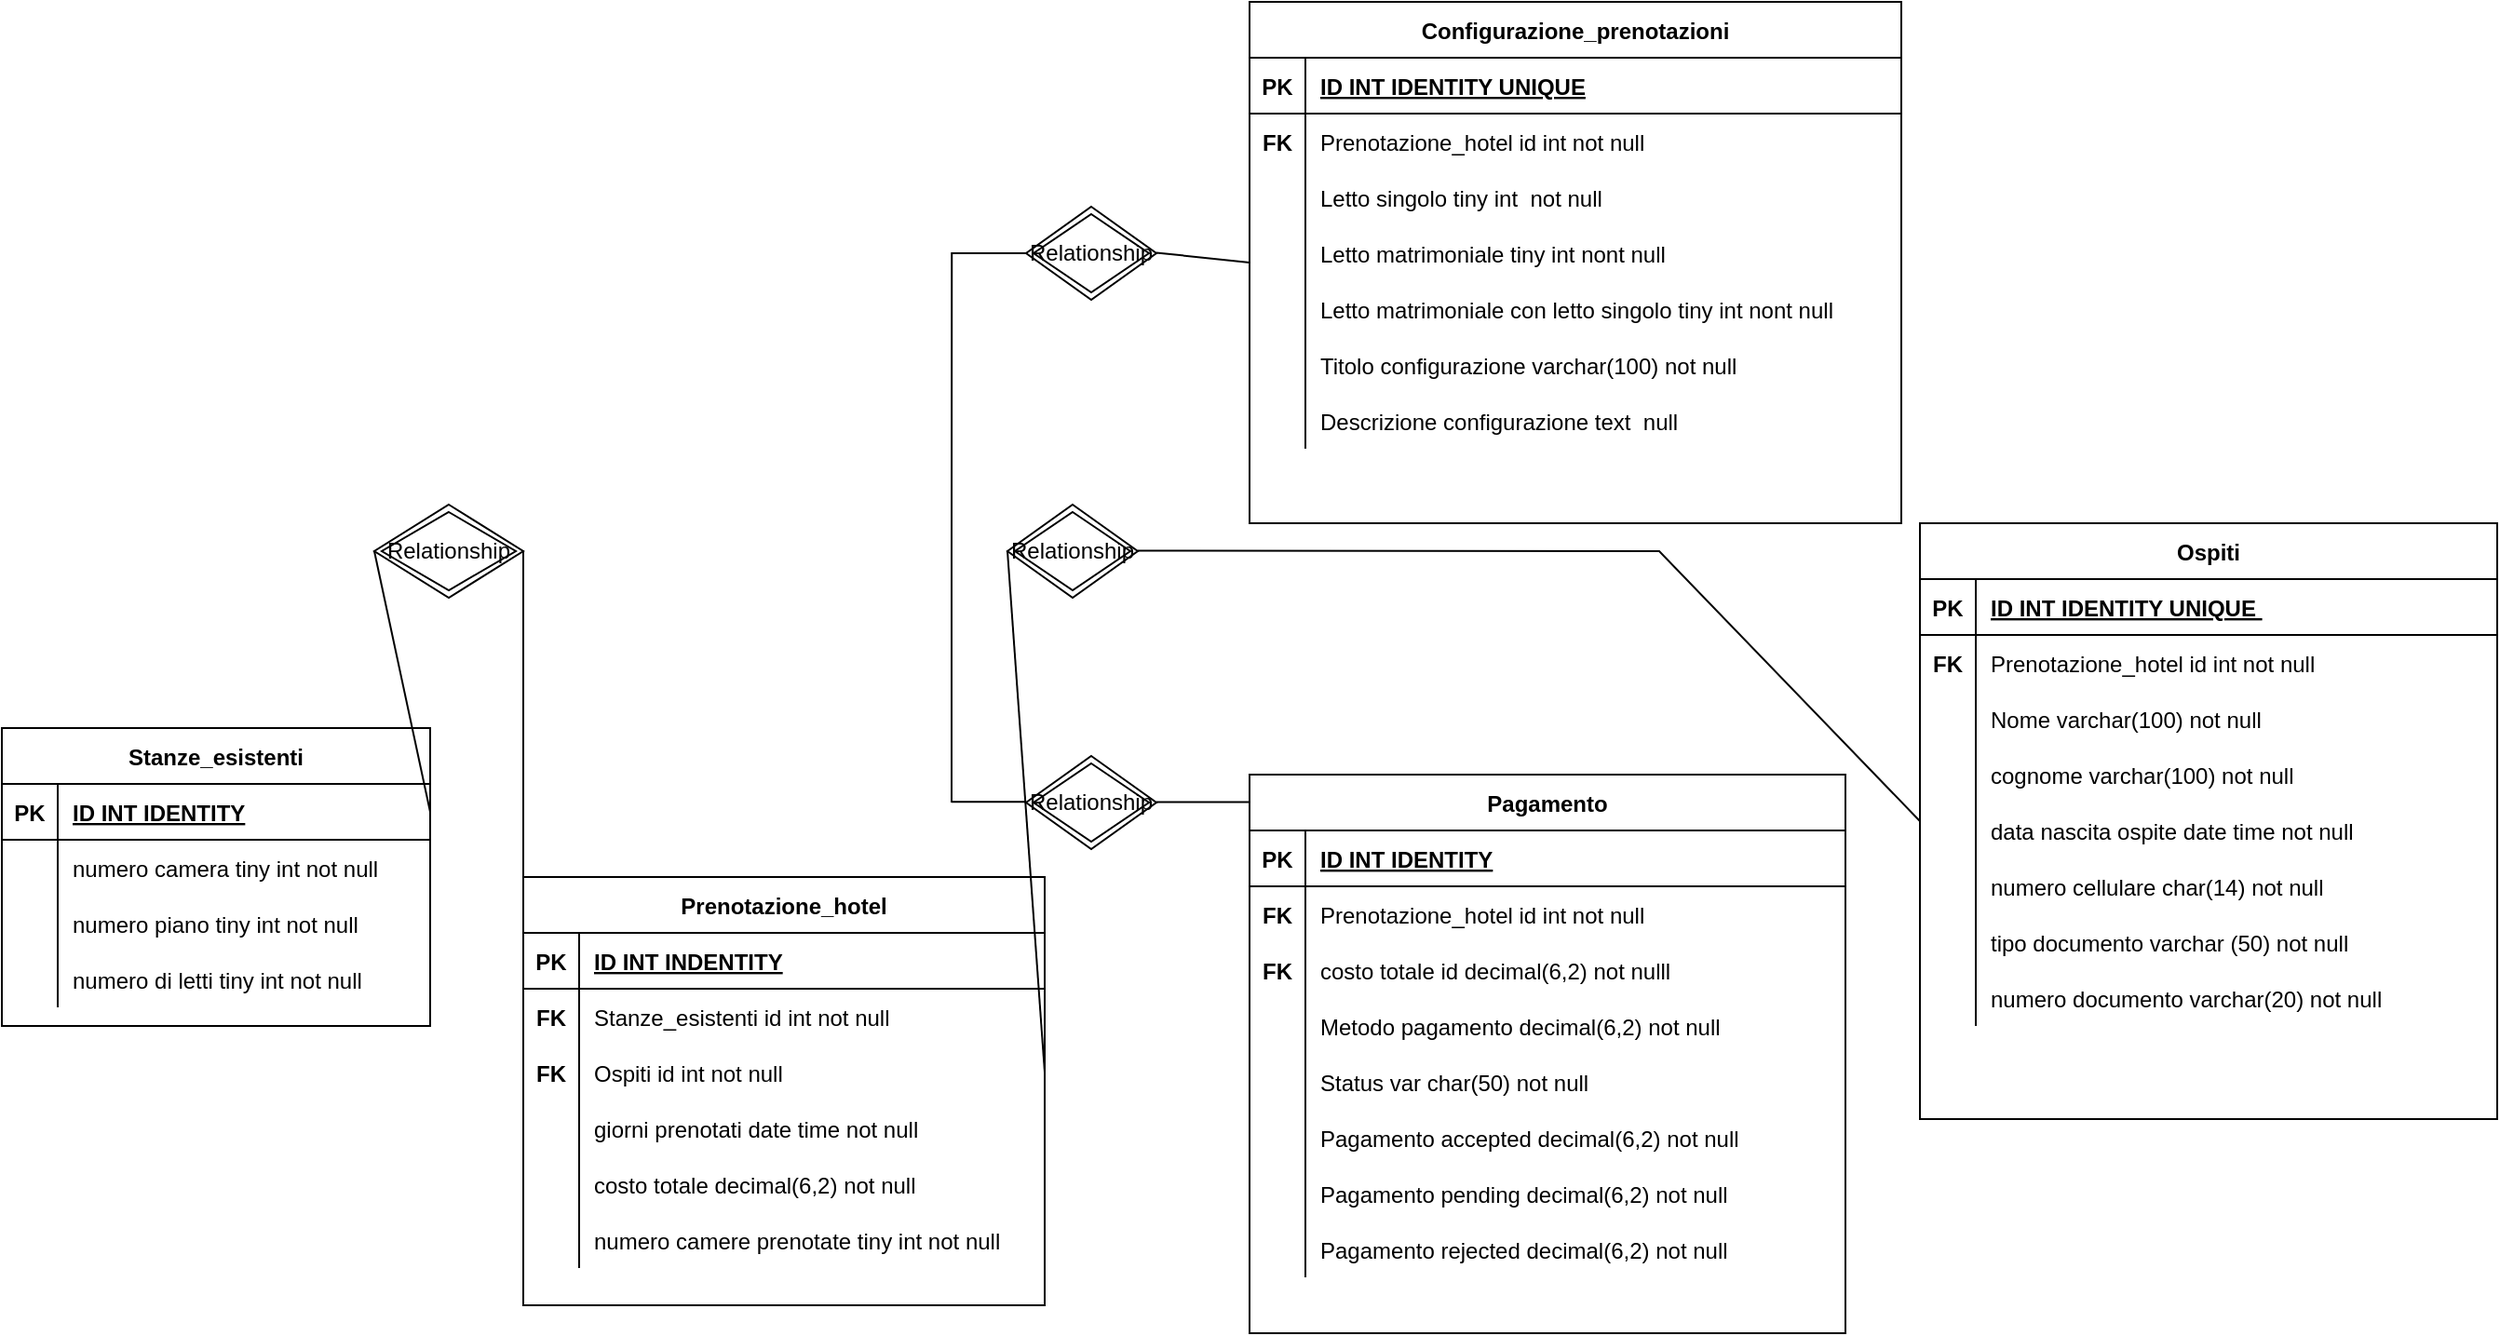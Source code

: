 <mxfile version="18.0.0" type="device"><diagram id="dWsh_8msx95i82hZpB1V" name="Page-1"><mxGraphModel dx="3702" dy="726" grid="1" gridSize="10" guides="1" tooltips="1" connect="1" arrows="1" fold="1" page="1" pageScale="1" pageWidth="827" pageHeight="1169" math="0" shadow="0"><root><mxCell id="0"/><mxCell id="1" parent="0"/><mxCell id="PkyejeRat0zZ72e1wqEA-14" value="Stanze_esistenti" style="shape=table;startSize=30;container=1;collapsible=1;childLayout=tableLayout;fixedRows=1;rowLines=0;fontStyle=1;align=center;resizeLast=1;" vertex="1" parent="1"><mxGeometry x="-1670" y="520" width="230" height="160" as="geometry"><mxRectangle x="-1640" y="410" width="130" height="30" as="alternateBounds"/></mxGeometry></mxCell><mxCell id="PkyejeRat0zZ72e1wqEA-15" value="" style="shape=tableRow;horizontal=0;startSize=0;swimlaneHead=0;swimlaneBody=0;fillColor=none;collapsible=0;dropTarget=0;points=[[0,0.5],[1,0.5]];portConstraint=eastwest;top=0;left=0;right=0;bottom=1;" vertex="1" parent="PkyejeRat0zZ72e1wqEA-14"><mxGeometry y="30" width="230" height="30" as="geometry"/></mxCell><mxCell id="PkyejeRat0zZ72e1wqEA-16" value="PK" style="shape=partialRectangle;connectable=0;fillColor=none;top=0;left=0;bottom=0;right=0;fontStyle=1;overflow=hidden;" vertex="1" parent="PkyejeRat0zZ72e1wqEA-15"><mxGeometry width="30" height="30" as="geometry"><mxRectangle width="30" height="30" as="alternateBounds"/></mxGeometry></mxCell><mxCell id="PkyejeRat0zZ72e1wqEA-17" value="ID INT IDENTITY" style="shape=partialRectangle;connectable=0;fillColor=none;top=0;left=0;bottom=0;right=0;align=left;spacingLeft=6;fontStyle=5;overflow=hidden;" vertex="1" parent="PkyejeRat0zZ72e1wqEA-15"><mxGeometry x="30" width="200" height="30" as="geometry"><mxRectangle width="200" height="30" as="alternateBounds"/></mxGeometry></mxCell><mxCell id="PkyejeRat0zZ72e1wqEA-18" value="" style="shape=tableRow;horizontal=0;startSize=0;swimlaneHead=0;swimlaneBody=0;fillColor=none;collapsible=0;dropTarget=0;points=[[0,0.5],[1,0.5]];portConstraint=eastwest;top=0;left=0;right=0;bottom=0;" vertex="1" parent="PkyejeRat0zZ72e1wqEA-14"><mxGeometry y="60" width="230" height="30" as="geometry"/></mxCell><mxCell id="PkyejeRat0zZ72e1wqEA-19" value="" style="shape=partialRectangle;connectable=0;fillColor=none;top=0;left=0;bottom=0;right=0;editable=1;overflow=hidden;" vertex="1" parent="PkyejeRat0zZ72e1wqEA-18"><mxGeometry width="30" height="30" as="geometry"><mxRectangle width="30" height="30" as="alternateBounds"/></mxGeometry></mxCell><mxCell id="PkyejeRat0zZ72e1wqEA-20" value="numero camera tiny int not null" style="shape=partialRectangle;connectable=0;fillColor=none;top=0;left=0;bottom=0;right=0;align=left;spacingLeft=6;overflow=hidden;" vertex="1" parent="PkyejeRat0zZ72e1wqEA-18"><mxGeometry x="30" width="200" height="30" as="geometry"><mxRectangle width="200" height="30" as="alternateBounds"/></mxGeometry></mxCell><mxCell id="PkyejeRat0zZ72e1wqEA-21" value="" style="shape=tableRow;horizontal=0;startSize=0;swimlaneHead=0;swimlaneBody=0;fillColor=none;collapsible=0;dropTarget=0;points=[[0,0.5],[1,0.5]];portConstraint=eastwest;top=0;left=0;right=0;bottom=0;" vertex="1" parent="PkyejeRat0zZ72e1wqEA-14"><mxGeometry y="90" width="230" height="30" as="geometry"/></mxCell><mxCell id="PkyejeRat0zZ72e1wqEA-22" value="" style="shape=partialRectangle;connectable=0;fillColor=none;top=0;left=0;bottom=0;right=0;editable=1;overflow=hidden;" vertex="1" parent="PkyejeRat0zZ72e1wqEA-21"><mxGeometry width="30" height="30" as="geometry"><mxRectangle width="30" height="30" as="alternateBounds"/></mxGeometry></mxCell><mxCell id="PkyejeRat0zZ72e1wqEA-23" value="numero piano tiny int not null" style="shape=partialRectangle;connectable=0;fillColor=none;top=0;left=0;bottom=0;right=0;align=left;spacingLeft=6;overflow=hidden;" vertex="1" parent="PkyejeRat0zZ72e1wqEA-21"><mxGeometry x="30" width="200" height="30" as="geometry"><mxRectangle width="200" height="30" as="alternateBounds"/></mxGeometry></mxCell><mxCell id="PkyejeRat0zZ72e1wqEA-24" value="" style="shape=tableRow;horizontal=0;startSize=0;swimlaneHead=0;swimlaneBody=0;fillColor=none;collapsible=0;dropTarget=0;points=[[0,0.5],[1,0.5]];portConstraint=eastwest;top=0;left=0;right=0;bottom=0;" vertex="1" parent="PkyejeRat0zZ72e1wqEA-14"><mxGeometry y="120" width="230" height="30" as="geometry"/></mxCell><mxCell id="PkyejeRat0zZ72e1wqEA-25" value="" style="shape=partialRectangle;connectable=0;fillColor=none;top=0;left=0;bottom=0;right=0;editable=1;overflow=hidden;" vertex="1" parent="PkyejeRat0zZ72e1wqEA-24"><mxGeometry width="30" height="30" as="geometry"><mxRectangle width="30" height="30" as="alternateBounds"/></mxGeometry></mxCell><mxCell id="PkyejeRat0zZ72e1wqEA-26" value="numero di letti tiny int not null" style="shape=partialRectangle;connectable=0;fillColor=none;top=0;left=0;bottom=0;right=0;align=left;spacingLeft=6;overflow=hidden;" vertex="1" parent="PkyejeRat0zZ72e1wqEA-24"><mxGeometry x="30" width="200" height="30" as="geometry"><mxRectangle width="200" height="30" as="alternateBounds"/></mxGeometry></mxCell><mxCell id="PkyejeRat0zZ72e1wqEA-27" value="Prenotazione_hotel" style="shape=table;startSize=30;container=1;collapsible=1;childLayout=tableLayout;fixedRows=1;rowLines=0;fontStyle=1;align=center;resizeLast=1;" vertex="1" parent="1"><mxGeometry x="-1390" y="600" width="280" height="230" as="geometry"><mxRectangle x="-1390" y="600" width="140" height="30" as="alternateBounds"/></mxGeometry></mxCell><mxCell id="PkyejeRat0zZ72e1wqEA-28" value="" style="shape=tableRow;horizontal=0;startSize=0;swimlaneHead=0;swimlaneBody=0;fillColor=none;collapsible=0;dropTarget=0;points=[[0,0.5],[1,0.5]];portConstraint=eastwest;top=0;left=0;right=0;bottom=1;" vertex="1" parent="PkyejeRat0zZ72e1wqEA-27"><mxGeometry y="30" width="280" height="30" as="geometry"/></mxCell><mxCell id="PkyejeRat0zZ72e1wqEA-29" value="PK" style="shape=partialRectangle;connectable=0;fillColor=none;top=0;left=0;bottom=0;right=0;fontStyle=1;overflow=hidden;" vertex="1" parent="PkyejeRat0zZ72e1wqEA-28"><mxGeometry width="30" height="30" as="geometry"><mxRectangle width="30" height="30" as="alternateBounds"/></mxGeometry></mxCell><mxCell id="PkyejeRat0zZ72e1wqEA-30" value="ID INT INDENTITY" style="shape=partialRectangle;connectable=0;fillColor=none;top=0;left=0;bottom=0;right=0;align=left;spacingLeft=6;fontStyle=5;overflow=hidden;" vertex="1" parent="PkyejeRat0zZ72e1wqEA-28"><mxGeometry x="30" width="250" height="30" as="geometry"><mxRectangle width="250" height="30" as="alternateBounds"/></mxGeometry></mxCell><mxCell id="PkyejeRat0zZ72e1wqEA-31" value="" style="shape=tableRow;horizontal=0;startSize=0;swimlaneHead=0;swimlaneBody=0;fillColor=none;collapsible=0;dropTarget=0;points=[[0,0.5],[1,0.5]];portConstraint=eastwest;top=0;left=0;right=0;bottom=0;" vertex="1" parent="PkyejeRat0zZ72e1wqEA-27"><mxGeometry y="60" width="280" height="30" as="geometry"/></mxCell><mxCell id="PkyejeRat0zZ72e1wqEA-32" value="FK" style="shape=partialRectangle;connectable=0;fillColor=none;top=0;left=0;bottom=0;right=0;editable=1;overflow=hidden;fontStyle=1" vertex="1" parent="PkyejeRat0zZ72e1wqEA-31"><mxGeometry width="30" height="30" as="geometry"><mxRectangle width="30" height="30" as="alternateBounds"/></mxGeometry></mxCell><mxCell id="PkyejeRat0zZ72e1wqEA-33" value="Stanze_esistenti id int not null" style="shape=partialRectangle;connectable=0;fillColor=none;top=0;left=0;bottom=0;right=0;align=left;spacingLeft=6;overflow=hidden;" vertex="1" parent="PkyejeRat0zZ72e1wqEA-31"><mxGeometry x="30" width="250" height="30" as="geometry"><mxRectangle width="250" height="30" as="alternateBounds"/></mxGeometry></mxCell><mxCell id="PkyejeRat0zZ72e1wqEA-34" value="" style="shape=tableRow;horizontal=0;startSize=0;swimlaneHead=0;swimlaneBody=0;fillColor=none;collapsible=0;dropTarget=0;points=[[0,0.5],[1,0.5]];portConstraint=eastwest;top=0;left=0;right=0;bottom=0;" vertex="1" parent="PkyejeRat0zZ72e1wqEA-27"><mxGeometry y="90" width="280" height="30" as="geometry"/></mxCell><mxCell id="PkyejeRat0zZ72e1wqEA-35" value="FK" style="shape=partialRectangle;connectable=0;fillColor=none;top=0;left=0;bottom=0;right=0;editable=1;overflow=hidden;fontStyle=1" vertex="1" parent="PkyejeRat0zZ72e1wqEA-34"><mxGeometry width="30" height="30" as="geometry"><mxRectangle width="30" height="30" as="alternateBounds"/></mxGeometry></mxCell><mxCell id="PkyejeRat0zZ72e1wqEA-36" value="Ospiti id int not null" style="shape=partialRectangle;connectable=0;fillColor=none;top=0;left=0;bottom=0;right=0;align=left;spacingLeft=6;overflow=hidden;" vertex="1" parent="PkyejeRat0zZ72e1wqEA-34"><mxGeometry x="30" width="250" height="30" as="geometry"><mxRectangle width="250" height="30" as="alternateBounds"/></mxGeometry></mxCell><mxCell id="PkyejeRat0zZ72e1wqEA-37" value="" style="shape=tableRow;horizontal=0;startSize=0;swimlaneHead=0;swimlaneBody=0;fillColor=none;collapsible=0;dropTarget=0;points=[[0,0.5],[1,0.5]];portConstraint=eastwest;top=0;left=0;right=0;bottom=0;" vertex="1" parent="PkyejeRat0zZ72e1wqEA-27"><mxGeometry y="120" width="280" height="30" as="geometry"/></mxCell><mxCell id="PkyejeRat0zZ72e1wqEA-38" value="" style="shape=partialRectangle;connectable=0;fillColor=none;top=0;left=0;bottom=0;right=0;editable=1;overflow=hidden;" vertex="1" parent="PkyejeRat0zZ72e1wqEA-37"><mxGeometry width="30" height="30" as="geometry"><mxRectangle width="30" height="30" as="alternateBounds"/></mxGeometry></mxCell><mxCell id="PkyejeRat0zZ72e1wqEA-39" value="giorni prenotati date time not null " style="shape=partialRectangle;connectable=0;fillColor=none;top=0;left=0;bottom=0;right=0;align=left;spacingLeft=6;overflow=hidden;" vertex="1" parent="PkyejeRat0zZ72e1wqEA-37"><mxGeometry x="30" width="250" height="30" as="geometry"><mxRectangle width="250" height="30" as="alternateBounds"/></mxGeometry></mxCell><mxCell id="PkyejeRat0zZ72e1wqEA-89" value="" style="shape=tableRow;horizontal=0;startSize=0;swimlaneHead=0;swimlaneBody=0;fillColor=none;collapsible=0;dropTarget=0;points=[[0,0.5],[1,0.5]];portConstraint=eastwest;top=0;left=0;right=0;bottom=0;" vertex="1" parent="PkyejeRat0zZ72e1wqEA-27"><mxGeometry y="150" width="280" height="30" as="geometry"/></mxCell><mxCell id="PkyejeRat0zZ72e1wqEA-90" value="" style="shape=partialRectangle;connectable=0;fillColor=none;top=0;left=0;bottom=0;right=0;editable=1;overflow=hidden;" vertex="1" parent="PkyejeRat0zZ72e1wqEA-89"><mxGeometry width="30" height="30" as="geometry"><mxRectangle width="30" height="30" as="alternateBounds"/></mxGeometry></mxCell><mxCell id="PkyejeRat0zZ72e1wqEA-91" value="costo totale decimal(6,2) not null" style="shape=partialRectangle;connectable=0;fillColor=none;top=0;left=0;bottom=0;right=0;align=left;spacingLeft=6;overflow=hidden;" vertex="1" parent="PkyejeRat0zZ72e1wqEA-89"><mxGeometry x="30" width="250" height="30" as="geometry"><mxRectangle width="250" height="30" as="alternateBounds"/></mxGeometry></mxCell><mxCell id="PkyejeRat0zZ72e1wqEA-126" value="" style="shape=tableRow;horizontal=0;startSize=0;swimlaneHead=0;swimlaneBody=0;fillColor=none;collapsible=0;dropTarget=0;points=[[0,0.5],[1,0.5]];portConstraint=eastwest;top=0;left=0;right=0;bottom=0;" vertex="1" parent="PkyejeRat0zZ72e1wqEA-27"><mxGeometry y="180" width="280" height="30" as="geometry"/></mxCell><mxCell id="PkyejeRat0zZ72e1wqEA-127" value="" style="shape=partialRectangle;connectable=0;fillColor=none;top=0;left=0;bottom=0;right=0;editable=1;overflow=hidden;" vertex="1" parent="PkyejeRat0zZ72e1wqEA-126"><mxGeometry width="30" height="30" as="geometry"><mxRectangle width="30" height="30" as="alternateBounds"/></mxGeometry></mxCell><mxCell id="PkyejeRat0zZ72e1wqEA-128" value="numero camere prenotate tiny int not null" style="shape=partialRectangle;connectable=0;fillColor=none;top=0;left=0;bottom=0;right=0;align=left;spacingLeft=6;overflow=hidden;" vertex="1" parent="PkyejeRat0zZ72e1wqEA-126"><mxGeometry x="30" width="250" height="30" as="geometry"><mxRectangle width="250" height="30" as="alternateBounds"/></mxGeometry></mxCell><mxCell id="PkyejeRat0zZ72e1wqEA-62" value="Configurazione_prenotazioni" style="shape=table;startSize=30;container=1;collapsible=1;childLayout=tableLayout;fixedRows=1;rowLines=0;fontStyle=1;align=center;resizeLast=1;" vertex="1" parent="1"><mxGeometry x="-1000" y="130" width="350" height="280" as="geometry"><mxRectangle x="-1000" y="250" width="200" height="30" as="alternateBounds"/></mxGeometry></mxCell><mxCell id="PkyejeRat0zZ72e1wqEA-63" value="" style="shape=tableRow;horizontal=0;startSize=0;swimlaneHead=0;swimlaneBody=0;fillColor=none;collapsible=0;dropTarget=0;points=[[0,0.5],[1,0.5]];portConstraint=eastwest;top=0;left=0;right=0;bottom=1;" vertex="1" parent="PkyejeRat0zZ72e1wqEA-62"><mxGeometry y="30" width="350" height="30" as="geometry"/></mxCell><mxCell id="PkyejeRat0zZ72e1wqEA-64" value="PK" style="shape=partialRectangle;connectable=0;fillColor=none;top=0;left=0;bottom=0;right=0;fontStyle=1;overflow=hidden;" vertex="1" parent="PkyejeRat0zZ72e1wqEA-63"><mxGeometry width="30" height="30" as="geometry"><mxRectangle width="30" height="30" as="alternateBounds"/></mxGeometry></mxCell><mxCell id="PkyejeRat0zZ72e1wqEA-65" value="ID INT IDENTITY UNIQUE" style="shape=partialRectangle;connectable=0;fillColor=none;top=0;left=0;bottom=0;right=0;align=left;spacingLeft=6;fontStyle=5;overflow=hidden;" vertex="1" parent="PkyejeRat0zZ72e1wqEA-63"><mxGeometry x="30" width="320" height="30" as="geometry"><mxRectangle width="320" height="30" as="alternateBounds"/></mxGeometry></mxCell><mxCell id="PkyejeRat0zZ72e1wqEA-66" value="" style="shape=tableRow;horizontal=0;startSize=0;swimlaneHead=0;swimlaneBody=0;fillColor=none;collapsible=0;dropTarget=0;points=[[0,0.5],[1,0.5]];portConstraint=eastwest;top=0;left=0;right=0;bottom=0;" vertex="1" parent="PkyejeRat0zZ72e1wqEA-62"><mxGeometry y="60" width="350" height="30" as="geometry"/></mxCell><mxCell id="PkyejeRat0zZ72e1wqEA-67" value="FK" style="shape=partialRectangle;connectable=0;fillColor=none;top=0;left=0;bottom=0;right=0;editable=1;overflow=hidden;fontStyle=1" vertex="1" parent="PkyejeRat0zZ72e1wqEA-66"><mxGeometry width="30" height="30" as="geometry"><mxRectangle width="30" height="30" as="alternateBounds"/></mxGeometry></mxCell><mxCell id="PkyejeRat0zZ72e1wqEA-68" value="Prenotazione_hotel id int not null" style="shape=partialRectangle;connectable=0;fillColor=none;top=0;left=0;bottom=0;right=0;align=left;spacingLeft=6;overflow=hidden;" vertex="1" parent="PkyejeRat0zZ72e1wqEA-66"><mxGeometry x="30" width="320" height="30" as="geometry"><mxRectangle width="320" height="30" as="alternateBounds"/></mxGeometry></mxCell><mxCell id="PkyejeRat0zZ72e1wqEA-69" value="" style="shape=tableRow;horizontal=0;startSize=0;swimlaneHead=0;swimlaneBody=0;fillColor=none;collapsible=0;dropTarget=0;points=[[0,0.5],[1,0.5]];portConstraint=eastwest;top=0;left=0;right=0;bottom=0;" vertex="1" parent="PkyejeRat0zZ72e1wqEA-62"><mxGeometry y="90" width="350" height="30" as="geometry"/></mxCell><mxCell id="PkyejeRat0zZ72e1wqEA-70" value="" style="shape=partialRectangle;connectable=0;fillColor=none;top=0;left=0;bottom=0;right=0;editable=1;overflow=hidden;" vertex="1" parent="PkyejeRat0zZ72e1wqEA-69"><mxGeometry width="30" height="30" as="geometry"><mxRectangle width="30" height="30" as="alternateBounds"/></mxGeometry></mxCell><mxCell id="PkyejeRat0zZ72e1wqEA-71" value="Letto singolo tiny int  not null" style="shape=partialRectangle;connectable=0;fillColor=none;top=0;left=0;bottom=0;right=0;align=left;spacingLeft=6;overflow=hidden;" vertex="1" parent="PkyejeRat0zZ72e1wqEA-69"><mxGeometry x="30" width="320" height="30" as="geometry"><mxRectangle width="320" height="30" as="alternateBounds"/></mxGeometry></mxCell><mxCell id="PkyejeRat0zZ72e1wqEA-72" value="" style="shape=tableRow;horizontal=0;startSize=0;swimlaneHead=0;swimlaneBody=0;fillColor=none;collapsible=0;dropTarget=0;points=[[0,0.5],[1,0.5]];portConstraint=eastwest;top=0;left=0;right=0;bottom=0;" vertex="1" parent="PkyejeRat0zZ72e1wqEA-62"><mxGeometry y="120" width="350" height="30" as="geometry"/></mxCell><mxCell id="PkyejeRat0zZ72e1wqEA-73" value="" style="shape=partialRectangle;connectable=0;fillColor=none;top=0;left=0;bottom=0;right=0;editable=1;overflow=hidden;" vertex="1" parent="PkyejeRat0zZ72e1wqEA-72"><mxGeometry width="30" height="30" as="geometry"><mxRectangle width="30" height="30" as="alternateBounds"/></mxGeometry></mxCell><mxCell id="PkyejeRat0zZ72e1wqEA-74" value="Letto matrimoniale tiny int nont null" style="shape=partialRectangle;connectable=0;fillColor=none;top=0;left=0;bottom=0;right=0;align=left;spacingLeft=6;overflow=hidden;" vertex="1" parent="PkyejeRat0zZ72e1wqEA-72"><mxGeometry x="30" width="320" height="30" as="geometry"><mxRectangle width="320" height="30" as="alternateBounds"/></mxGeometry></mxCell><mxCell id="PkyejeRat0zZ72e1wqEA-104" value="" style="shape=tableRow;horizontal=0;startSize=0;swimlaneHead=0;swimlaneBody=0;fillColor=none;collapsible=0;dropTarget=0;points=[[0,0.5],[1,0.5]];portConstraint=eastwest;top=0;left=0;right=0;bottom=0;" vertex="1" parent="PkyejeRat0zZ72e1wqEA-62"><mxGeometry y="150" width="350" height="30" as="geometry"/></mxCell><mxCell id="PkyejeRat0zZ72e1wqEA-105" value="" style="shape=partialRectangle;connectable=0;fillColor=none;top=0;left=0;bottom=0;right=0;editable=1;overflow=hidden;" vertex="1" parent="PkyejeRat0zZ72e1wqEA-104"><mxGeometry width="30" height="30" as="geometry"><mxRectangle width="30" height="30" as="alternateBounds"/></mxGeometry></mxCell><mxCell id="PkyejeRat0zZ72e1wqEA-106" value="Letto matrimoniale con letto singolo tiny int nont null" style="shape=partialRectangle;connectable=0;fillColor=none;top=0;left=0;bottom=0;right=0;align=left;spacingLeft=6;overflow=hidden;" vertex="1" parent="PkyejeRat0zZ72e1wqEA-104"><mxGeometry x="30" width="320" height="30" as="geometry"><mxRectangle width="320" height="30" as="alternateBounds"/></mxGeometry></mxCell><mxCell id="PkyejeRat0zZ72e1wqEA-107" value="" style="shape=tableRow;horizontal=0;startSize=0;swimlaneHead=0;swimlaneBody=0;fillColor=none;collapsible=0;dropTarget=0;points=[[0,0.5],[1,0.5]];portConstraint=eastwest;top=0;left=0;right=0;bottom=0;" vertex="1" parent="PkyejeRat0zZ72e1wqEA-62"><mxGeometry y="180" width="350" height="30" as="geometry"/></mxCell><mxCell id="PkyejeRat0zZ72e1wqEA-108" value="" style="shape=partialRectangle;connectable=0;fillColor=none;top=0;left=0;bottom=0;right=0;editable=1;overflow=hidden;" vertex="1" parent="PkyejeRat0zZ72e1wqEA-107"><mxGeometry width="30" height="30" as="geometry"><mxRectangle width="30" height="30" as="alternateBounds"/></mxGeometry></mxCell><mxCell id="PkyejeRat0zZ72e1wqEA-109" value="Titolo configurazione varchar(100) not null" style="shape=partialRectangle;connectable=0;fillColor=none;top=0;left=0;bottom=0;right=0;align=left;spacingLeft=6;overflow=hidden;" vertex="1" parent="PkyejeRat0zZ72e1wqEA-107"><mxGeometry x="30" width="320" height="30" as="geometry"><mxRectangle width="320" height="30" as="alternateBounds"/></mxGeometry></mxCell><mxCell id="PkyejeRat0zZ72e1wqEA-110" value="" style="shape=tableRow;horizontal=0;startSize=0;swimlaneHead=0;swimlaneBody=0;fillColor=none;collapsible=0;dropTarget=0;points=[[0,0.5],[1,0.5]];portConstraint=eastwest;top=0;left=0;right=0;bottom=0;" vertex="1" parent="PkyejeRat0zZ72e1wqEA-62"><mxGeometry y="210" width="350" height="30" as="geometry"/></mxCell><mxCell id="PkyejeRat0zZ72e1wqEA-111" value="" style="shape=partialRectangle;connectable=0;fillColor=none;top=0;left=0;bottom=0;right=0;editable=1;overflow=hidden;" vertex="1" parent="PkyejeRat0zZ72e1wqEA-110"><mxGeometry width="30" height="30" as="geometry"><mxRectangle width="30" height="30" as="alternateBounds"/></mxGeometry></mxCell><mxCell id="PkyejeRat0zZ72e1wqEA-112" value="Descrizione configurazione text  null" style="shape=partialRectangle;connectable=0;fillColor=none;top=0;left=0;bottom=0;right=0;align=left;spacingLeft=6;overflow=hidden;" vertex="1" parent="PkyejeRat0zZ72e1wqEA-110"><mxGeometry x="30" width="320" height="30" as="geometry"><mxRectangle width="320" height="30" as="alternateBounds"/></mxGeometry></mxCell><mxCell id="PkyejeRat0zZ72e1wqEA-75" value="Pagamento" style="shape=table;startSize=30;container=1;collapsible=1;childLayout=tableLayout;fixedRows=1;rowLines=0;fontStyle=1;align=center;resizeLast=1;" vertex="1" parent="1"><mxGeometry x="-1000" y="545" width="320" height="300" as="geometry"><mxRectangle x="-1000" y="545" width="100" height="30" as="alternateBounds"/></mxGeometry></mxCell><mxCell id="PkyejeRat0zZ72e1wqEA-76" value="" style="shape=tableRow;horizontal=0;startSize=0;swimlaneHead=0;swimlaneBody=0;fillColor=none;collapsible=0;dropTarget=0;points=[[0,0.5],[1,0.5]];portConstraint=eastwest;top=0;left=0;right=0;bottom=1;" vertex="1" parent="PkyejeRat0zZ72e1wqEA-75"><mxGeometry y="30" width="320" height="30" as="geometry"/></mxCell><mxCell id="PkyejeRat0zZ72e1wqEA-77" value="PK" style="shape=partialRectangle;connectable=0;fillColor=none;top=0;left=0;bottom=0;right=0;fontStyle=1;overflow=hidden;" vertex="1" parent="PkyejeRat0zZ72e1wqEA-76"><mxGeometry width="30" height="30" as="geometry"><mxRectangle width="30" height="30" as="alternateBounds"/></mxGeometry></mxCell><mxCell id="PkyejeRat0zZ72e1wqEA-78" value="ID INT IDENTITY" style="shape=partialRectangle;connectable=0;fillColor=none;top=0;left=0;bottom=0;right=0;align=left;spacingLeft=6;fontStyle=5;overflow=hidden;" vertex="1" parent="PkyejeRat0zZ72e1wqEA-76"><mxGeometry x="30" width="290" height="30" as="geometry"><mxRectangle width="290" height="30" as="alternateBounds"/></mxGeometry></mxCell><mxCell id="PkyejeRat0zZ72e1wqEA-79" value="" style="shape=tableRow;horizontal=0;startSize=0;swimlaneHead=0;swimlaneBody=0;fillColor=none;collapsible=0;dropTarget=0;points=[[0,0.5],[1,0.5]];portConstraint=eastwest;top=0;left=0;right=0;bottom=0;" vertex="1" parent="PkyejeRat0zZ72e1wqEA-75"><mxGeometry y="60" width="320" height="30" as="geometry"/></mxCell><mxCell id="PkyejeRat0zZ72e1wqEA-80" value="FK" style="shape=partialRectangle;connectable=0;fillColor=none;top=0;left=0;bottom=0;right=0;editable=1;overflow=hidden;fontStyle=1" vertex="1" parent="PkyejeRat0zZ72e1wqEA-79"><mxGeometry width="30" height="30" as="geometry"><mxRectangle width="30" height="30" as="alternateBounds"/></mxGeometry></mxCell><mxCell id="PkyejeRat0zZ72e1wqEA-81" value="Prenotazione_hotel id int not null" style="shape=partialRectangle;connectable=0;fillColor=none;top=0;left=0;bottom=0;right=0;align=left;spacingLeft=6;overflow=hidden;" vertex="1" parent="PkyejeRat0zZ72e1wqEA-79"><mxGeometry x="30" width="290" height="30" as="geometry"><mxRectangle width="290" height="30" as="alternateBounds"/></mxGeometry></mxCell><mxCell id="PkyejeRat0zZ72e1wqEA-85" value="" style="shape=tableRow;horizontal=0;startSize=0;swimlaneHead=0;swimlaneBody=0;fillColor=none;collapsible=0;dropTarget=0;points=[[0,0.5],[1,0.5]];portConstraint=eastwest;top=0;left=0;right=0;bottom=0;" vertex="1" parent="PkyejeRat0zZ72e1wqEA-75"><mxGeometry y="90" width="320" height="30" as="geometry"/></mxCell><mxCell id="PkyejeRat0zZ72e1wqEA-86" value="FK" style="shape=partialRectangle;connectable=0;fillColor=none;top=0;left=0;bottom=0;right=0;editable=1;overflow=hidden;fontStyle=1" vertex="1" parent="PkyejeRat0zZ72e1wqEA-85"><mxGeometry width="30" height="30" as="geometry"><mxRectangle width="30" height="30" as="alternateBounds"/></mxGeometry></mxCell><mxCell id="PkyejeRat0zZ72e1wqEA-87" value="costo totale id decimal(6,2) not nulll " style="shape=partialRectangle;connectable=0;fillColor=none;top=0;left=0;bottom=0;right=0;align=left;spacingLeft=6;overflow=hidden;" vertex="1" parent="PkyejeRat0zZ72e1wqEA-85"><mxGeometry x="30" width="290" height="30" as="geometry"><mxRectangle width="290" height="30" as="alternateBounds"/></mxGeometry></mxCell><mxCell id="PkyejeRat0zZ72e1wqEA-82" value="" style="shape=tableRow;horizontal=0;startSize=0;swimlaneHead=0;swimlaneBody=0;fillColor=none;collapsible=0;dropTarget=0;points=[[0,0.5],[1,0.5]];portConstraint=eastwest;top=0;left=0;right=0;bottom=0;" vertex="1" parent="PkyejeRat0zZ72e1wqEA-75"><mxGeometry y="120" width="320" height="30" as="geometry"/></mxCell><mxCell id="PkyejeRat0zZ72e1wqEA-83" value="" style="shape=partialRectangle;connectable=0;fillColor=none;top=0;left=0;bottom=0;right=0;editable=1;overflow=hidden;" vertex="1" parent="PkyejeRat0zZ72e1wqEA-82"><mxGeometry width="30" height="30" as="geometry"><mxRectangle width="30" height="30" as="alternateBounds"/></mxGeometry></mxCell><mxCell id="PkyejeRat0zZ72e1wqEA-84" value="Metodo pagamento decimal(6,2) not null" style="shape=partialRectangle;connectable=0;fillColor=none;top=0;left=0;bottom=0;right=0;align=left;spacingLeft=6;overflow=hidden;" vertex="1" parent="PkyejeRat0zZ72e1wqEA-82"><mxGeometry x="30" width="290" height="30" as="geometry"><mxRectangle width="290" height="30" as="alternateBounds"/></mxGeometry></mxCell><mxCell id="PkyejeRat0zZ72e1wqEA-101" value="" style="shape=tableRow;horizontal=0;startSize=0;swimlaneHead=0;swimlaneBody=0;fillColor=none;collapsible=0;dropTarget=0;points=[[0,0.5],[1,0.5]];portConstraint=eastwest;top=0;left=0;right=0;bottom=0;" vertex="1" parent="PkyejeRat0zZ72e1wqEA-75"><mxGeometry y="150" width="320" height="30" as="geometry"/></mxCell><mxCell id="PkyejeRat0zZ72e1wqEA-102" value="" style="shape=partialRectangle;connectable=0;fillColor=none;top=0;left=0;bottom=0;right=0;editable=1;overflow=hidden;" vertex="1" parent="PkyejeRat0zZ72e1wqEA-101"><mxGeometry width="30" height="30" as="geometry"><mxRectangle width="30" height="30" as="alternateBounds"/></mxGeometry></mxCell><mxCell id="PkyejeRat0zZ72e1wqEA-103" value="Status var char(50) not null" style="shape=partialRectangle;connectable=0;fillColor=none;top=0;left=0;bottom=0;right=0;align=left;spacingLeft=6;overflow=hidden;" vertex="1" parent="PkyejeRat0zZ72e1wqEA-101"><mxGeometry x="30" width="290" height="30" as="geometry"><mxRectangle width="290" height="30" as="alternateBounds"/></mxGeometry></mxCell><mxCell id="PkyejeRat0zZ72e1wqEA-92" value="" style="shape=tableRow;horizontal=0;startSize=0;swimlaneHead=0;swimlaneBody=0;fillColor=none;collapsible=0;dropTarget=0;points=[[0,0.5],[1,0.5]];portConstraint=eastwest;top=0;left=0;right=0;bottom=0;" vertex="1" parent="PkyejeRat0zZ72e1wqEA-75"><mxGeometry y="180" width="320" height="30" as="geometry"/></mxCell><mxCell id="PkyejeRat0zZ72e1wqEA-93" value="" style="shape=partialRectangle;connectable=0;fillColor=none;top=0;left=0;bottom=0;right=0;editable=1;overflow=hidden;" vertex="1" parent="PkyejeRat0zZ72e1wqEA-92"><mxGeometry width="30" height="30" as="geometry"><mxRectangle width="30" height="30" as="alternateBounds"/></mxGeometry></mxCell><mxCell id="PkyejeRat0zZ72e1wqEA-94" value="Pagamento accepted decimal(6,2) not null" style="shape=partialRectangle;connectable=0;fillColor=none;top=0;left=0;bottom=0;right=0;align=left;spacingLeft=6;overflow=hidden;" vertex="1" parent="PkyejeRat0zZ72e1wqEA-92"><mxGeometry x="30" width="290" height="30" as="geometry"><mxRectangle width="290" height="30" as="alternateBounds"/></mxGeometry></mxCell><mxCell id="PkyejeRat0zZ72e1wqEA-95" value="" style="shape=tableRow;horizontal=0;startSize=0;swimlaneHead=0;swimlaneBody=0;fillColor=none;collapsible=0;dropTarget=0;points=[[0,0.5],[1,0.5]];portConstraint=eastwest;top=0;left=0;right=0;bottom=0;" vertex="1" parent="PkyejeRat0zZ72e1wqEA-75"><mxGeometry y="210" width="320" height="30" as="geometry"/></mxCell><mxCell id="PkyejeRat0zZ72e1wqEA-96" value="" style="shape=partialRectangle;connectable=0;fillColor=none;top=0;left=0;bottom=0;right=0;editable=1;overflow=hidden;" vertex="1" parent="PkyejeRat0zZ72e1wqEA-95"><mxGeometry width="30" height="30" as="geometry"><mxRectangle width="30" height="30" as="alternateBounds"/></mxGeometry></mxCell><mxCell id="PkyejeRat0zZ72e1wqEA-97" value="Pagamento pending decimal(6,2) not null" style="shape=partialRectangle;connectable=0;fillColor=none;top=0;left=0;bottom=0;right=0;align=left;spacingLeft=6;overflow=hidden;" vertex="1" parent="PkyejeRat0zZ72e1wqEA-95"><mxGeometry x="30" width="290" height="30" as="geometry"><mxRectangle width="290" height="30" as="alternateBounds"/></mxGeometry></mxCell><mxCell id="PkyejeRat0zZ72e1wqEA-98" value="" style="shape=tableRow;horizontal=0;startSize=0;swimlaneHead=0;swimlaneBody=0;fillColor=none;collapsible=0;dropTarget=0;points=[[0,0.5],[1,0.5]];portConstraint=eastwest;top=0;left=0;right=0;bottom=0;" vertex="1" parent="PkyejeRat0zZ72e1wqEA-75"><mxGeometry y="240" width="320" height="30" as="geometry"/></mxCell><mxCell id="PkyejeRat0zZ72e1wqEA-99" value="" style="shape=partialRectangle;connectable=0;fillColor=none;top=0;left=0;bottom=0;right=0;editable=1;overflow=hidden;" vertex="1" parent="PkyejeRat0zZ72e1wqEA-98"><mxGeometry width="30" height="30" as="geometry"><mxRectangle width="30" height="30" as="alternateBounds"/></mxGeometry></mxCell><mxCell id="PkyejeRat0zZ72e1wqEA-100" value="Pagamento rejected decimal(6,2) not null" style="shape=partialRectangle;connectable=0;fillColor=none;top=0;left=0;bottom=0;right=0;align=left;spacingLeft=6;overflow=hidden;" vertex="1" parent="PkyejeRat0zZ72e1wqEA-98"><mxGeometry x="30" width="290" height="30" as="geometry"><mxRectangle width="290" height="30" as="alternateBounds"/></mxGeometry></mxCell><mxCell id="PkyejeRat0zZ72e1wqEA-113" value="Ospiti" style="shape=table;startSize=30;container=1;collapsible=1;childLayout=tableLayout;fixedRows=1;rowLines=0;fontStyle=1;align=center;resizeLast=1;" vertex="1" parent="1"><mxGeometry x="-640" y="410" width="310" height="320" as="geometry"><mxRectangle x="-640" y="410" width="70" height="30" as="alternateBounds"/></mxGeometry></mxCell><mxCell id="PkyejeRat0zZ72e1wqEA-114" value="" style="shape=tableRow;horizontal=0;startSize=0;swimlaneHead=0;swimlaneBody=0;fillColor=none;collapsible=0;dropTarget=0;points=[[0,0.5],[1,0.5]];portConstraint=eastwest;top=0;left=0;right=0;bottom=1;" vertex="1" parent="PkyejeRat0zZ72e1wqEA-113"><mxGeometry y="30" width="310" height="30" as="geometry"/></mxCell><mxCell id="PkyejeRat0zZ72e1wqEA-115" value="PK" style="shape=partialRectangle;connectable=0;fillColor=none;top=0;left=0;bottom=0;right=0;fontStyle=1;overflow=hidden;" vertex="1" parent="PkyejeRat0zZ72e1wqEA-114"><mxGeometry width="30" height="30" as="geometry"><mxRectangle width="30" height="30" as="alternateBounds"/></mxGeometry></mxCell><mxCell id="PkyejeRat0zZ72e1wqEA-116" value="ID INT IDENTITY UNIQUE " style="shape=partialRectangle;connectable=0;fillColor=none;top=0;left=0;bottom=0;right=0;align=left;spacingLeft=6;fontStyle=5;overflow=hidden;" vertex="1" parent="PkyejeRat0zZ72e1wqEA-114"><mxGeometry x="30" width="280" height="30" as="geometry"><mxRectangle width="280" height="30" as="alternateBounds"/></mxGeometry></mxCell><mxCell id="PkyejeRat0zZ72e1wqEA-135" value="" style="shape=tableRow;horizontal=0;startSize=0;swimlaneHead=0;swimlaneBody=0;fillColor=none;collapsible=0;dropTarget=0;points=[[0,0.5],[1,0.5]];portConstraint=eastwest;top=0;left=0;right=0;bottom=0;" vertex="1" parent="PkyejeRat0zZ72e1wqEA-113"><mxGeometry y="60" width="310" height="30" as="geometry"/></mxCell><mxCell id="PkyejeRat0zZ72e1wqEA-136" value="FK" style="shape=partialRectangle;connectable=0;fillColor=none;top=0;left=0;bottom=0;right=0;editable=1;overflow=hidden;fontStyle=1" vertex="1" parent="PkyejeRat0zZ72e1wqEA-135"><mxGeometry width="30" height="30" as="geometry"><mxRectangle width="30" height="30" as="alternateBounds"/></mxGeometry></mxCell><mxCell id="PkyejeRat0zZ72e1wqEA-137" value="Prenotazione_hotel id int not null" style="shape=partialRectangle;connectable=0;fillColor=none;top=0;left=0;bottom=0;right=0;align=left;spacingLeft=6;overflow=hidden;" vertex="1" parent="PkyejeRat0zZ72e1wqEA-135"><mxGeometry x="30" width="280" height="30" as="geometry"><mxRectangle width="280" height="30" as="alternateBounds"/></mxGeometry></mxCell><mxCell id="PkyejeRat0zZ72e1wqEA-117" value="" style="shape=tableRow;horizontal=0;startSize=0;swimlaneHead=0;swimlaneBody=0;fillColor=none;collapsible=0;dropTarget=0;points=[[0,0.5],[1,0.5]];portConstraint=eastwest;top=0;left=0;right=0;bottom=0;" vertex="1" parent="PkyejeRat0zZ72e1wqEA-113"><mxGeometry y="90" width="310" height="30" as="geometry"/></mxCell><mxCell id="PkyejeRat0zZ72e1wqEA-118" value="" style="shape=partialRectangle;connectable=0;fillColor=none;top=0;left=0;bottom=0;right=0;editable=1;overflow=hidden;" vertex="1" parent="PkyejeRat0zZ72e1wqEA-117"><mxGeometry width="30" height="30" as="geometry"><mxRectangle width="30" height="30" as="alternateBounds"/></mxGeometry></mxCell><mxCell id="PkyejeRat0zZ72e1wqEA-119" value="Nome varchar(100) not null" style="shape=partialRectangle;connectable=0;fillColor=none;top=0;left=0;bottom=0;right=0;align=left;spacingLeft=6;overflow=hidden;" vertex="1" parent="PkyejeRat0zZ72e1wqEA-117"><mxGeometry x="30" width="280" height="30" as="geometry"><mxRectangle width="280" height="30" as="alternateBounds"/></mxGeometry></mxCell><mxCell id="PkyejeRat0zZ72e1wqEA-120" value="" style="shape=tableRow;horizontal=0;startSize=0;swimlaneHead=0;swimlaneBody=0;fillColor=none;collapsible=0;dropTarget=0;points=[[0,0.5],[1,0.5]];portConstraint=eastwest;top=0;left=0;right=0;bottom=0;" vertex="1" parent="PkyejeRat0zZ72e1wqEA-113"><mxGeometry y="120" width="310" height="30" as="geometry"/></mxCell><mxCell id="PkyejeRat0zZ72e1wqEA-121" value="" style="shape=partialRectangle;connectable=0;fillColor=none;top=0;left=0;bottom=0;right=0;editable=1;overflow=hidden;" vertex="1" parent="PkyejeRat0zZ72e1wqEA-120"><mxGeometry width="30" height="30" as="geometry"><mxRectangle width="30" height="30" as="alternateBounds"/></mxGeometry></mxCell><mxCell id="PkyejeRat0zZ72e1wqEA-122" value="cognome varchar(100) not null" style="shape=partialRectangle;connectable=0;fillColor=none;top=0;left=0;bottom=0;right=0;align=left;spacingLeft=6;overflow=hidden;" vertex="1" parent="PkyejeRat0zZ72e1wqEA-120"><mxGeometry x="30" width="280" height="30" as="geometry"><mxRectangle width="280" height="30" as="alternateBounds"/></mxGeometry></mxCell><mxCell id="PkyejeRat0zZ72e1wqEA-123" value="" style="shape=tableRow;horizontal=0;startSize=0;swimlaneHead=0;swimlaneBody=0;fillColor=none;collapsible=0;dropTarget=0;points=[[0,0.5],[1,0.5]];portConstraint=eastwest;top=0;left=0;right=0;bottom=0;" vertex="1" parent="PkyejeRat0zZ72e1wqEA-113"><mxGeometry y="150" width="310" height="30" as="geometry"/></mxCell><mxCell id="PkyejeRat0zZ72e1wqEA-124" value="" style="shape=partialRectangle;connectable=0;fillColor=none;top=0;left=0;bottom=0;right=0;editable=1;overflow=hidden;" vertex="1" parent="PkyejeRat0zZ72e1wqEA-123"><mxGeometry width="30" height="30" as="geometry"><mxRectangle width="30" height="30" as="alternateBounds"/></mxGeometry></mxCell><mxCell id="PkyejeRat0zZ72e1wqEA-125" value="data nascita ospite date time not null" style="shape=partialRectangle;connectable=0;fillColor=none;top=0;left=0;bottom=0;right=0;align=left;spacingLeft=6;overflow=hidden;" vertex="1" parent="PkyejeRat0zZ72e1wqEA-123"><mxGeometry x="30" width="280" height="30" as="geometry"><mxRectangle width="280" height="30" as="alternateBounds"/></mxGeometry></mxCell><mxCell id="PkyejeRat0zZ72e1wqEA-138" value="" style="shape=tableRow;horizontal=0;startSize=0;swimlaneHead=0;swimlaneBody=0;fillColor=none;collapsible=0;dropTarget=0;points=[[0,0.5],[1,0.5]];portConstraint=eastwest;top=0;left=0;right=0;bottom=0;" vertex="1" parent="PkyejeRat0zZ72e1wqEA-113"><mxGeometry y="180" width="310" height="30" as="geometry"/></mxCell><mxCell id="PkyejeRat0zZ72e1wqEA-139" value="" style="shape=partialRectangle;connectable=0;fillColor=none;top=0;left=0;bottom=0;right=0;editable=1;overflow=hidden;" vertex="1" parent="PkyejeRat0zZ72e1wqEA-138"><mxGeometry width="30" height="30" as="geometry"><mxRectangle width="30" height="30" as="alternateBounds"/></mxGeometry></mxCell><mxCell id="PkyejeRat0zZ72e1wqEA-140" value="numero cellulare char(14) not null" style="shape=partialRectangle;connectable=0;fillColor=none;top=0;left=0;bottom=0;right=0;align=left;spacingLeft=6;overflow=hidden;" vertex="1" parent="PkyejeRat0zZ72e1wqEA-138"><mxGeometry x="30" width="280" height="30" as="geometry"><mxRectangle width="280" height="30" as="alternateBounds"/></mxGeometry></mxCell><mxCell id="PkyejeRat0zZ72e1wqEA-129" value="" style="shape=tableRow;horizontal=0;startSize=0;swimlaneHead=0;swimlaneBody=0;fillColor=none;collapsible=0;dropTarget=0;points=[[0,0.5],[1,0.5]];portConstraint=eastwest;top=0;left=0;right=0;bottom=0;" vertex="1" parent="PkyejeRat0zZ72e1wqEA-113"><mxGeometry y="210" width="310" height="30" as="geometry"/></mxCell><mxCell id="PkyejeRat0zZ72e1wqEA-130" value="" style="shape=partialRectangle;connectable=0;fillColor=none;top=0;left=0;bottom=0;right=0;editable=1;overflow=hidden;" vertex="1" parent="PkyejeRat0zZ72e1wqEA-129"><mxGeometry width="30" height="30" as="geometry"><mxRectangle width="30" height="30" as="alternateBounds"/></mxGeometry></mxCell><mxCell id="PkyejeRat0zZ72e1wqEA-131" value="tipo documento varchar (50) not null" style="shape=partialRectangle;connectable=0;fillColor=none;top=0;left=0;bottom=0;right=0;align=left;spacingLeft=6;overflow=hidden;" vertex="1" parent="PkyejeRat0zZ72e1wqEA-129"><mxGeometry x="30" width="280" height="30" as="geometry"><mxRectangle width="280" height="30" as="alternateBounds"/></mxGeometry></mxCell><mxCell id="PkyejeRat0zZ72e1wqEA-132" value="" style="shape=tableRow;horizontal=0;startSize=0;swimlaneHead=0;swimlaneBody=0;fillColor=none;collapsible=0;dropTarget=0;points=[[0,0.5],[1,0.5]];portConstraint=eastwest;top=0;left=0;right=0;bottom=0;" vertex="1" parent="PkyejeRat0zZ72e1wqEA-113"><mxGeometry y="240" width="310" height="30" as="geometry"/></mxCell><mxCell id="PkyejeRat0zZ72e1wqEA-133" value="" style="shape=partialRectangle;connectable=0;fillColor=none;top=0;left=0;bottom=0;right=0;editable=1;overflow=hidden;" vertex="1" parent="PkyejeRat0zZ72e1wqEA-132"><mxGeometry width="30" height="30" as="geometry"><mxRectangle width="30" height="30" as="alternateBounds"/></mxGeometry></mxCell><mxCell id="PkyejeRat0zZ72e1wqEA-134" value="numero documento varchar(20) not null" style="shape=partialRectangle;connectable=0;fillColor=none;top=0;left=0;bottom=0;right=0;align=left;spacingLeft=6;overflow=hidden;" vertex="1" parent="PkyejeRat0zZ72e1wqEA-132"><mxGeometry x="30" width="280" height="30" as="geometry"><mxRectangle width="280" height="30" as="alternateBounds"/></mxGeometry></mxCell><mxCell id="PkyejeRat0zZ72e1wqEA-141" value="" style="endArrow=none;html=1;rounded=0;exitX=1;exitY=0.5;exitDx=0;exitDy=0;" edge="1" parent="1" source="PkyejeRat0zZ72e1wqEA-15"><mxGeometry relative="1" as="geometry"><mxPoint x="-1510" y="424.58" as="sourcePoint"/><mxPoint x="-1470" y="425" as="targetPoint"/></mxGeometry></mxCell><mxCell id="PkyejeRat0zZ72e1wqEA-142" value="Relationship" style="shape=rhombus;double=1;perimeter=rhombusPerimeter;whiteSpace=wrap;html=1;align=center;" vertex="1" parent="1"><mxGeometry x="-1470" y="400" width="80" height="50" as="geometry"/></mxCell><mxCell id="PkyejeRat0zZ72e1wqEA-143" value="" style="endArrow=none;html=1;rounded=0;entryX=0;entryY=0.5;entryDx=0;entryDy=0;" edge="1" parent="1" target="PkyejeRat0zZ72e1wqEA-31"><mxGeometry relative="1" as="geometry"><mxPoint x="-1390" y="424.58" as="sourcePoint"/><mxPoint x="-1330" y="425" as="targetPoint"/></mxGeometry></mxCell><mxCell id="PkyejeRat0zZ72e1wqEA-144" value="" style="endArrow=none;html=1;rounded=0;exitX=1;exitY=0.5;exitDx=0;exitDy=0;" edge="1" parent="1" source="PkyejeRat0zZ72e1wqEA-34"><mxGeometry relative="1" as="geometry"><mxPoint x="-1190" y="425" as="sourcePoint"/><mxPoint x="-1130" y="425" as="targetPoint"/></mxGeometry></mxCell><mxCell id="PkyejeRat0zZ72e1wqEA-147" value="" style="endArrow=none;html=1;rounded=0;entryX=0.003;entryY=0.452;entryDx=0;entryDy=0;entryPerimeter=0;" edge="1" parent="1" target="PkyejeRat0zZ72e1wqEA-155"><mxGeometry relative="1" as="geometry"><mxPoint x="-1160" y="560" as="sourcePoint"/><mxPoint x="-1160" y="260" as="targetPoint"/><Array as="points"><mxPoint x="-1160" y="430"/></Array></mxGeometry></mxCell><mxCell id="PkyejeRat0zZ72e1wqEA-148" value="Relationship" style="shape=rhombus;double=1;perimeter=rhombusPerimeter;whiteSpace=wrap;html=1;align=center;" vertex="1" parent="1"><mxGeometry x="-1120" y="240" width="70" height="50" as="geometry"/></mxCell><mxCell id="PkyejeRat0zZ72e1wqEA-149" value="Relationship" style="shape=rhombus;double=1;perimeter=rhombusPerimeter;whiteSpace=wrap;html=1;align=center;" vertex="1" parent="1"><mxGeometry x="-1130" y="400" width="70" height="50" as="geometry"/></mxCell><mxCell id="PkyejeRat0zZ72e1wqEA-150" value="Relationship" style="shape=rhombus;double=1;perimeter=rhombusPerimeter;whiteSpace=wrap;html=1;align=center;" vertex="1" parent="1"><mxGeometry x="-1120" y="535" width="70" height="50" as="geometry"/></mxCell><mxCell id="PkyejeRat0zZ72e1wqEA-151" value="" style="endArrow=none;html=1;rounded=0;" edge="1" parent="1"><mxGeometry relative="1" as="geometry"><mxPoint x="-1160" y="559.58" as="sourcePoint"/><mxPoint x="-1120" y="559.58" as="targetPoint"/></mxGeometry></mxCell><mxCell id="PkyejeRat0zZ72e1wqEA-152" value="" style="endArrow=none;html=1;rounded=0;" edge="1" parent="1"><mxGeometry relative="1" as="geometry"><mxPoint x="-1050" y="559.71" as="sourcePoint"/><mxPoint x="-1000" y="559.71" as="targetPoint"/></mxGeometry></mxCell><mxCell id="PkyejeRat0zZ72e1wqEA-153" value="" style="endArrow=none;html=1;rounded=0;entryX=0;entryY=0.5;entryDx=0;entryDy=0;" edge="1" parent="1" target="PkyejeRat0zZ72e1wqEA-113"><mxGeometry relative="1" as="geometry"><mxPoint x="-1060" y="424.71" as="sourcePoint"/><mxPoint x="-1010" y="424.71" as="targetPoint"/><Array as="points"><mxPoint x="-780" y="425"/></Array></mxGeometry></mxCell><mxCell id="PkyejeRat0zZ72e1wqEA-154" value="" style="endArrow=none;html=1;rounded=0;entryX=0;entryY=0.5;entryDx=0;entryDy=0;" edge="1" parent="1" target="PkyejeRat0zZ72e1wqEA-62"><mxGeometry relative="1" as="geometry"><mxPoint x="-1050" y="264.71" as="sourcePoint"/><mxPoint x="-1010" y="264.71" as="targetPoint"/></mxGeometry></mxCell><mxCell id="PkyejeRat0zZ72e1wqEA-155" value="" style="line;strokeWidth=1;rotatable=0;dashed=0;labelPosition=right;align=left;verticalAlign=middle;spacingTop=0;spacingLeft=6;points=[];portConstraint=eastwest;" vertex="1" parent="1"><mxGeometry x="-1160" y="260" width="40" height="10" as="geometry"/></mxCell></root></mxGraphModel></diagram></mxfile>